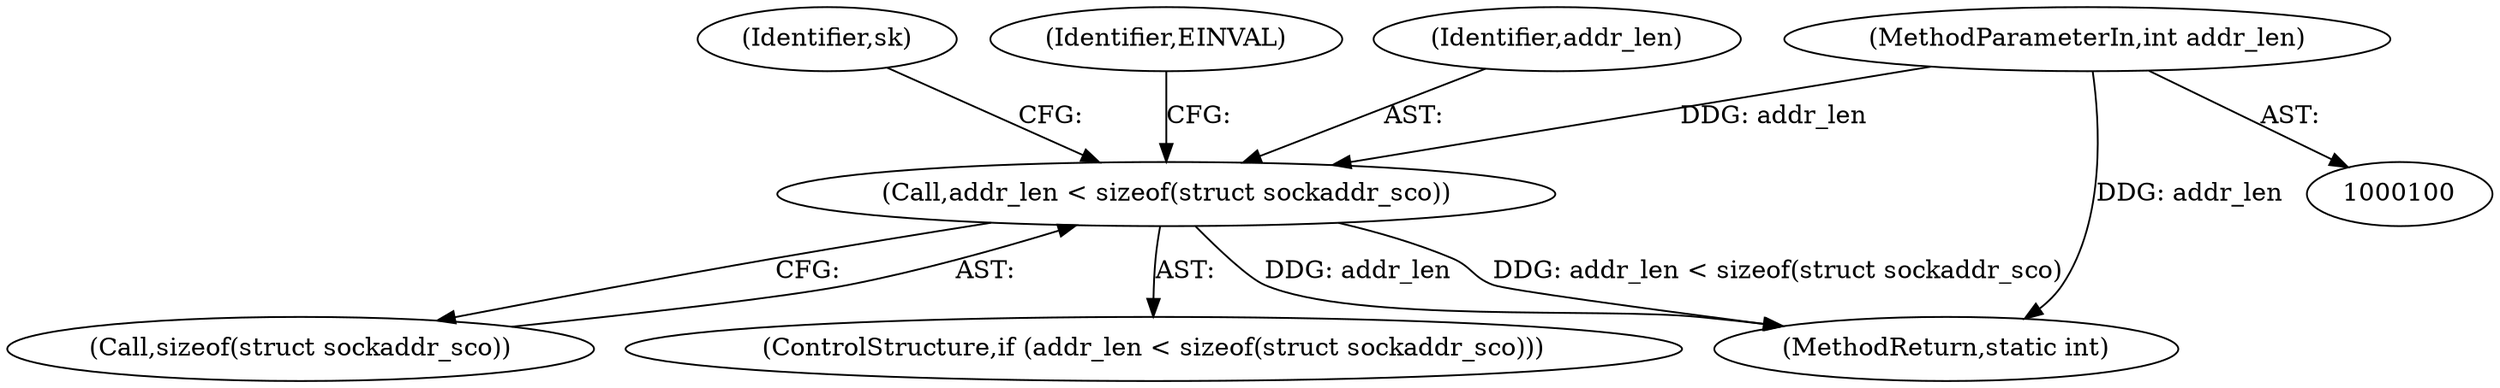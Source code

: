 digraph "0_linux_5233252fce714053f0151680933571a2da9cbfb4@API" {
"1000141" [label="(Call,addr_len < sizeof(struct sockaddr_sco))"];
"1000103" [label="(MethodParameterIn,int addr_len)"];
"1000143" [label="(Call,sizeof(struct sockaddr_sco))"];
"1000141" [label="(Call,addr_len < sizeof(struct sockaddr_sco))"];
"1000149" [label="(Identifier,sk)"];
"1000140" [label="(ControlStructure,if (addr_len < sizeof(struct sockaddr_sco)))"];
"1000147" [label="(Identifier,EINVAL)"];
"1000142" [label="(Identifier,addr_len)"];
"1000194" [label="(MethodReturn,static int)"];
"1000103" [label="(MethodParameterIn,int addr_len)"];
"1000141" -> "1000140"  [label="AST: "];
"1000141" -> "1000143"  [label="CFG: "];
"1000142" -> "1000141"  [label="AST: "];
"1000143" -> "1000141"  [label="AST: "];
"1000147" -> "1000141"  [label="CFG: "];
"1000149" -> "1000141"  [label="CFG: "];
"1000141" -> "1000194"  [label="DDG: addr_len"];
"1000141" -> "1000194"  [label="DDG: addr_len < sizeof(struct sockaddr_sco)"];
"1000103" -> "1000141"  [label="DDG: addr_len"];
"1000103" -> "1000100"  [label="AST: "];
"1000103" -> "1000194"  [label="DDG: addr_len"];
}
